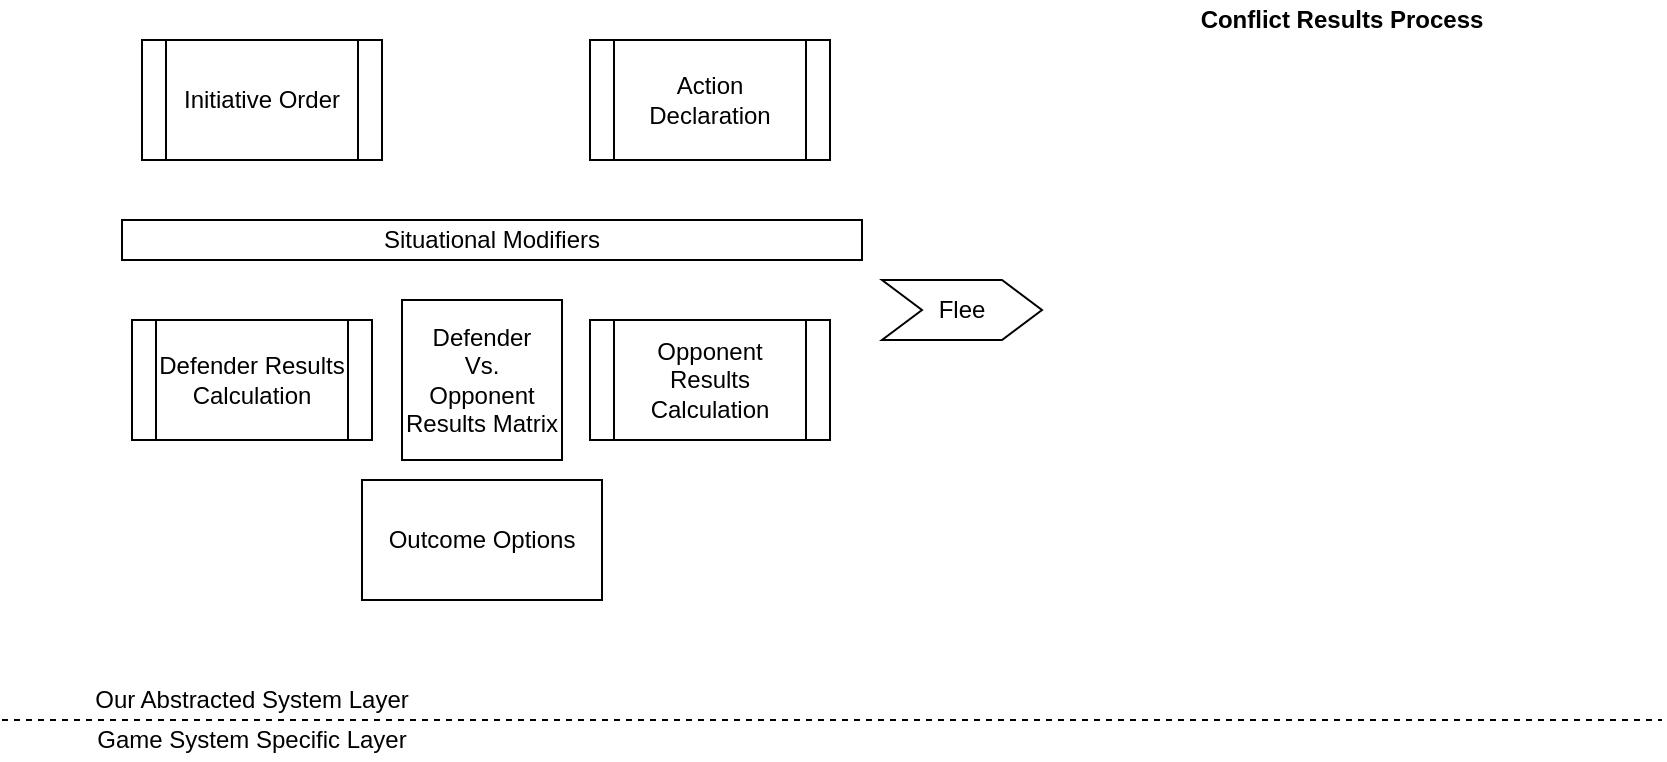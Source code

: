 <mxfile version="14.2.4" type="device"><diagram id="9NFqo3atk2HICDA9FVlX" name="Page-1"><mxGraphModel dx="1662" dy="791" grid="1" gridSize="10" guides="1" tooltips="1" connect="1" arrows="1" fold="1" page="1" pageScale="1" pageWidth="827" pageHeight="1169" math="0" shadow="0"><root><mxCell id="0"/><mxCell id="1" parent="0"/><mxCell id="O61cg_JgeGGzm4Hx6uxV-1" value="Conflict Results Process" style="text;html=1;strokeColor=none;fillColor=none;align=center;verticalAlign=middle;whiteSpace=wrap;rounded=0;fontStyle=1" vertex="1" parent="1"><mxGeometry x="580" y="20" width="180" height="20" as="geometry"/></mxCell><mxCell id="O61cg_JgeGGzm4Hx6uxV-2" value="" style="endArrow=none;dashed=1;html=1;fontStyle=1" edge="1" parent="1"><mxGeometry width="50" height="50" relative="1" as="geometry"><mxPoint y="380" as="sourcePoint"/><mxPoint x="830" y="380" as="targetPoint"/></mxGeometry></mxCell><mxCell id="O61cg_JgeGGzm4Hx6uxV-3" value="Our Abstracted System Layer" style="text;html=1;strokeColor=none;fillColor=none;align=center;verticalAlign=middle;whiteSpace=wrap;rounded=0;" vertex="1" parent="1"><mxGeometry x="20" y="360" width="210" height="20" as="geometry"/></mxCell><mxCell id="O61cg_JgeGGzm4Hx6uxV-4" value="&lt;div&gt;Game System Specific Layer&lt;/div&gt;" style="text;html=1;strokeColor=none;fillColor=none;align=center;verticalAlign=middle;whiteSpace=wrap;rounded=0;" vertex="1" parent="1"><mxGeometry x="20" y="380" width="210" height="20" as="geometry"/></mxCell><mxCell id="O61cg_JgeGGzm4Hx6uxV-5" value="&lt;div&gt;Initiative Order&lt;/div&gt;" style="shape=process;whiteSpace=wrap;html=1;backgroundOutline=1;" vertex="1" parent="1"><mxGeometry x="70" y="40" width="120" height="60" as="geometry"/></mxCell><mxCell id="O61cg_JgeGGzm4Hx6uxV-6" value="Action Declaration" style="shape=process;whiteSpace=wrap;html=1;backgroundOutline=1;" vertex="1" parent="1"><mxGeometry x="294" y="40" width="120" height="60" as="geometry"/></mxCell><mxCell id="O61cg_JgeGGzm4Hx6uxV-7" value="Defender Results Calculation" style="shape=process;whiteSpace=wrap;html=1;backgroundOutline=1;" vertex="1" parent="1"><mxGeometry x="65" y="180" width="120" height="60" as="geometry"/></mxCell><mxCell id="O61cg_JgeGGzm4Hx6uxV-8" value="&lt;div&gt;Opponent Results Calculation&lt;br&gt;&lt;/div&gt;" style="shape=process;whiteSpace=wrap;html=1;backgroundOutline=1;" vertex="1" parent="1"><mxGeometry x="294" y="180" width="120" height="60" as="geometry"/></mxCell><mxCell id="O61cg_JgeGGzm4Hx6uxV-9" value="Situational Modifiers" style="rounded=0;whiteSpace=wrap;html=1;" vertex="1" parent="1"><mxGeometry x="60" y="130" width="370" height="20" as="geometry"/></mxCell><mxCell id="O61cg_JgeGGzm4Hx6uxV-10" value="&lt;div&gt;Defender&lt;/div&gt;&lt;div&gt;Vs.&lt;/div&gt;&lt;div&gt;Opponent&lt;/div&gt;&lt;div&gt;Results Matrix&lt;br&gt;&lt;/div&gt;" style="rounded=0;whiteSpace=wrap;html=1;" vertex="1" parent="1"><mxGeometry x="200" y="170" width="80" height="80" as="geometry"/></mxCell><mxCell id="O61cg_JgeGGzm4Hx6uxV-11" value="Outcome Options" style="rounded=0;whiteSpace=wrap;html=1;" vertex="1" parent="1"><mxGeometry x="180" y="260" width="120" height="60" as="geometry"/></mxCell><mxCell id="O61cg_JgeGGzm4Hx6uxV-13" value="Flee" style="shape=step;perimeter=stepPerimeter;whiteSpace=wrap;html=1;fixedSize=1;" vertex="1" parent="1"><mxGeometry x="440" y="160" width="80" height="30" as="geometry"/></mxCell></root></mxGraphModel></diagram></mxfile>